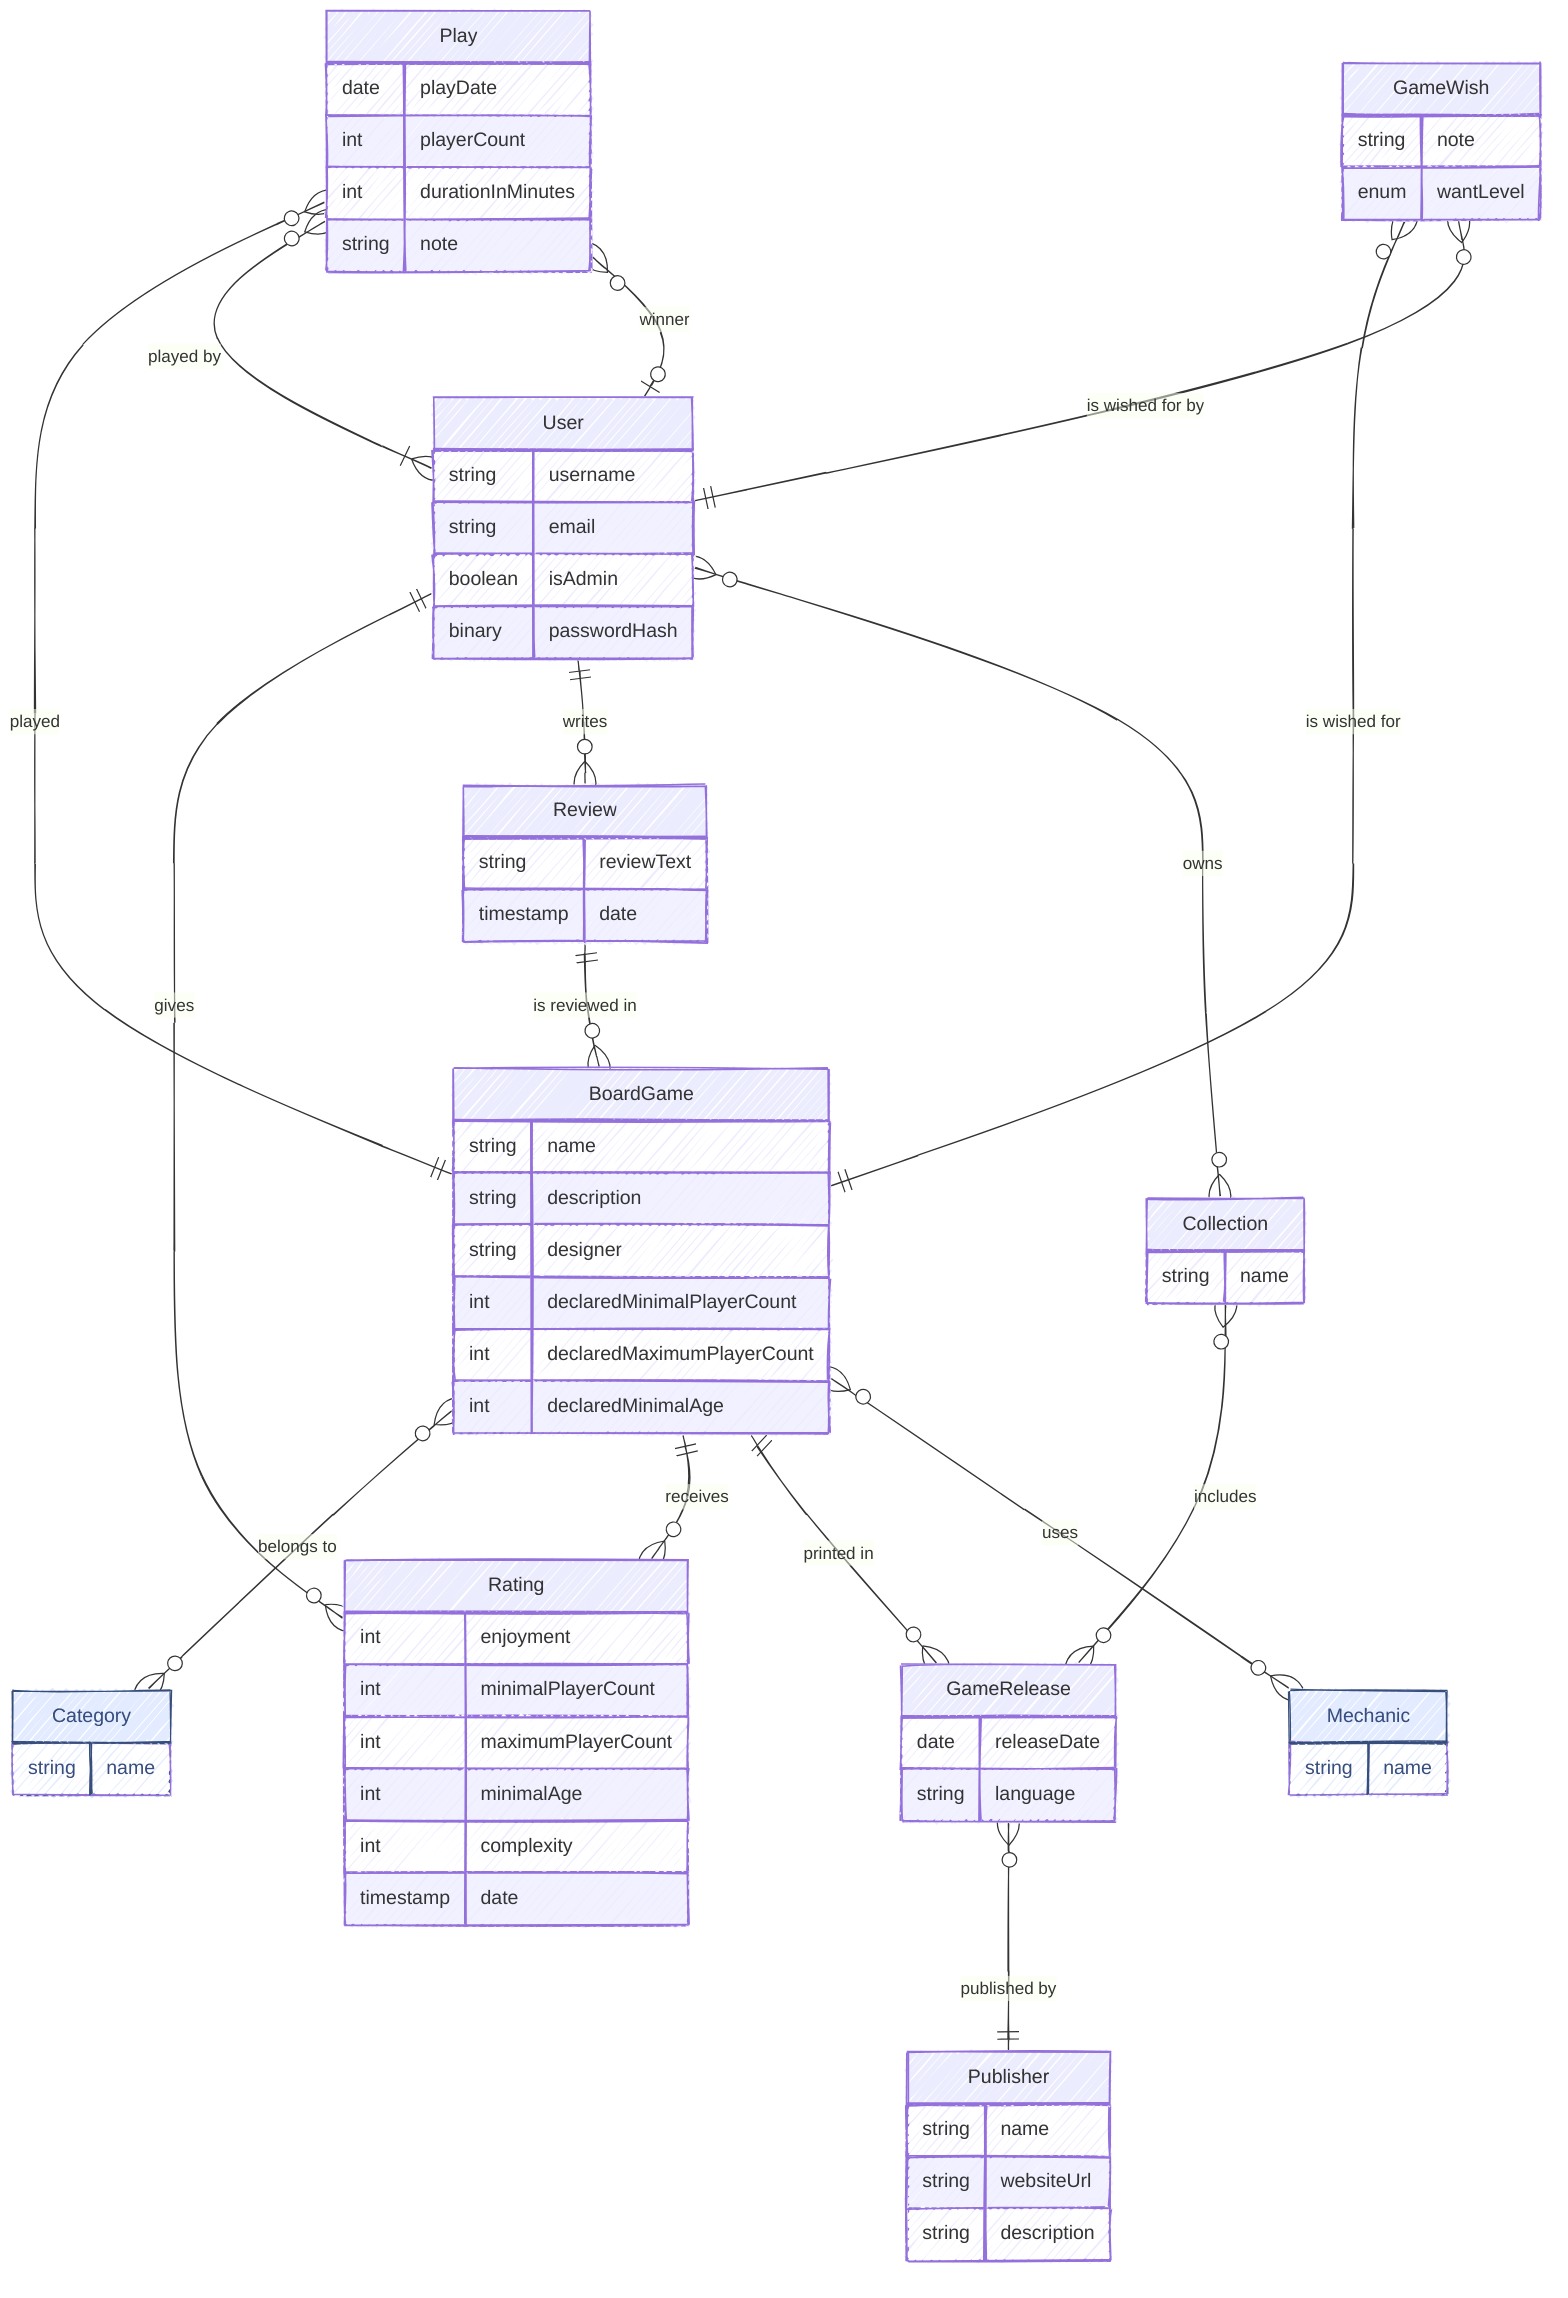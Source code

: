 ---
config:
  theme: default
  look: handDrawn
---
erDiagram
    direction TB

    BoardGame {
        string name
        string description
        string designer
        int declaredMinimalPlayerCount
        int declaredMaximumPlayerCount
        int declaredMinimalAge
    }
    BoardGame }o--o{ Category : "belongs to"
    BoardGame ||--o{ Rating : "receives"
    BoardGame ||--o{ GameRelease : "printed in"
    BoardGame }o--o{ Mechanic : "uses"

    GameRelease {
      date releaseDate
      string language
    }
    GameRelease }o--|| Publisher : "published by"

    Publisher {
      string name
      string websiteUrl
      string description
    }

    Category {
        string name
    }
    Category:::dictionaryTable

    Mechanic {
      string name
    }
    Mechanic:::dictionaryTable

    Rating {
        int enjoyment
        int minimalPlayerCount
        int maximumPlayerCount
        int minimalAge
        int complexity
        timestamp date
    }

    User {
        string username
        string email
        boolean isAdmin
        binary passwordHash
    }
    User ||--o{ Rating : "gives"
    User ||--o{ Review : "writes"
    User }o--o{ Collection : "owns"

    Review {
        string reviewText
        timestamp date
    }
    Review ||--o{ BoardGame : "is reviewed in"

    Collection {
      string name
    }
    Collection }o--o{ GameRelease : "includes"

    Play {
      date playDate
      int playerCount
      int durationInMinutes
      string note
    }
    Play }o--|| BoardGame : "played"
    Play }o--|{ User : "played by"
    Play }o--o| User : "winner"

    GameWish {
      string note
      enum wantLevel
    }
    GameWish }o--|| BoardGame : "is wished for"
    GameWish }o--|| User : "is wished for by"

    classDef dictionaryTable :,stroke-width:1px, stroke-dasharray:none, stroke:#374D7C, fill:#E2EBFF, color:#374D7C